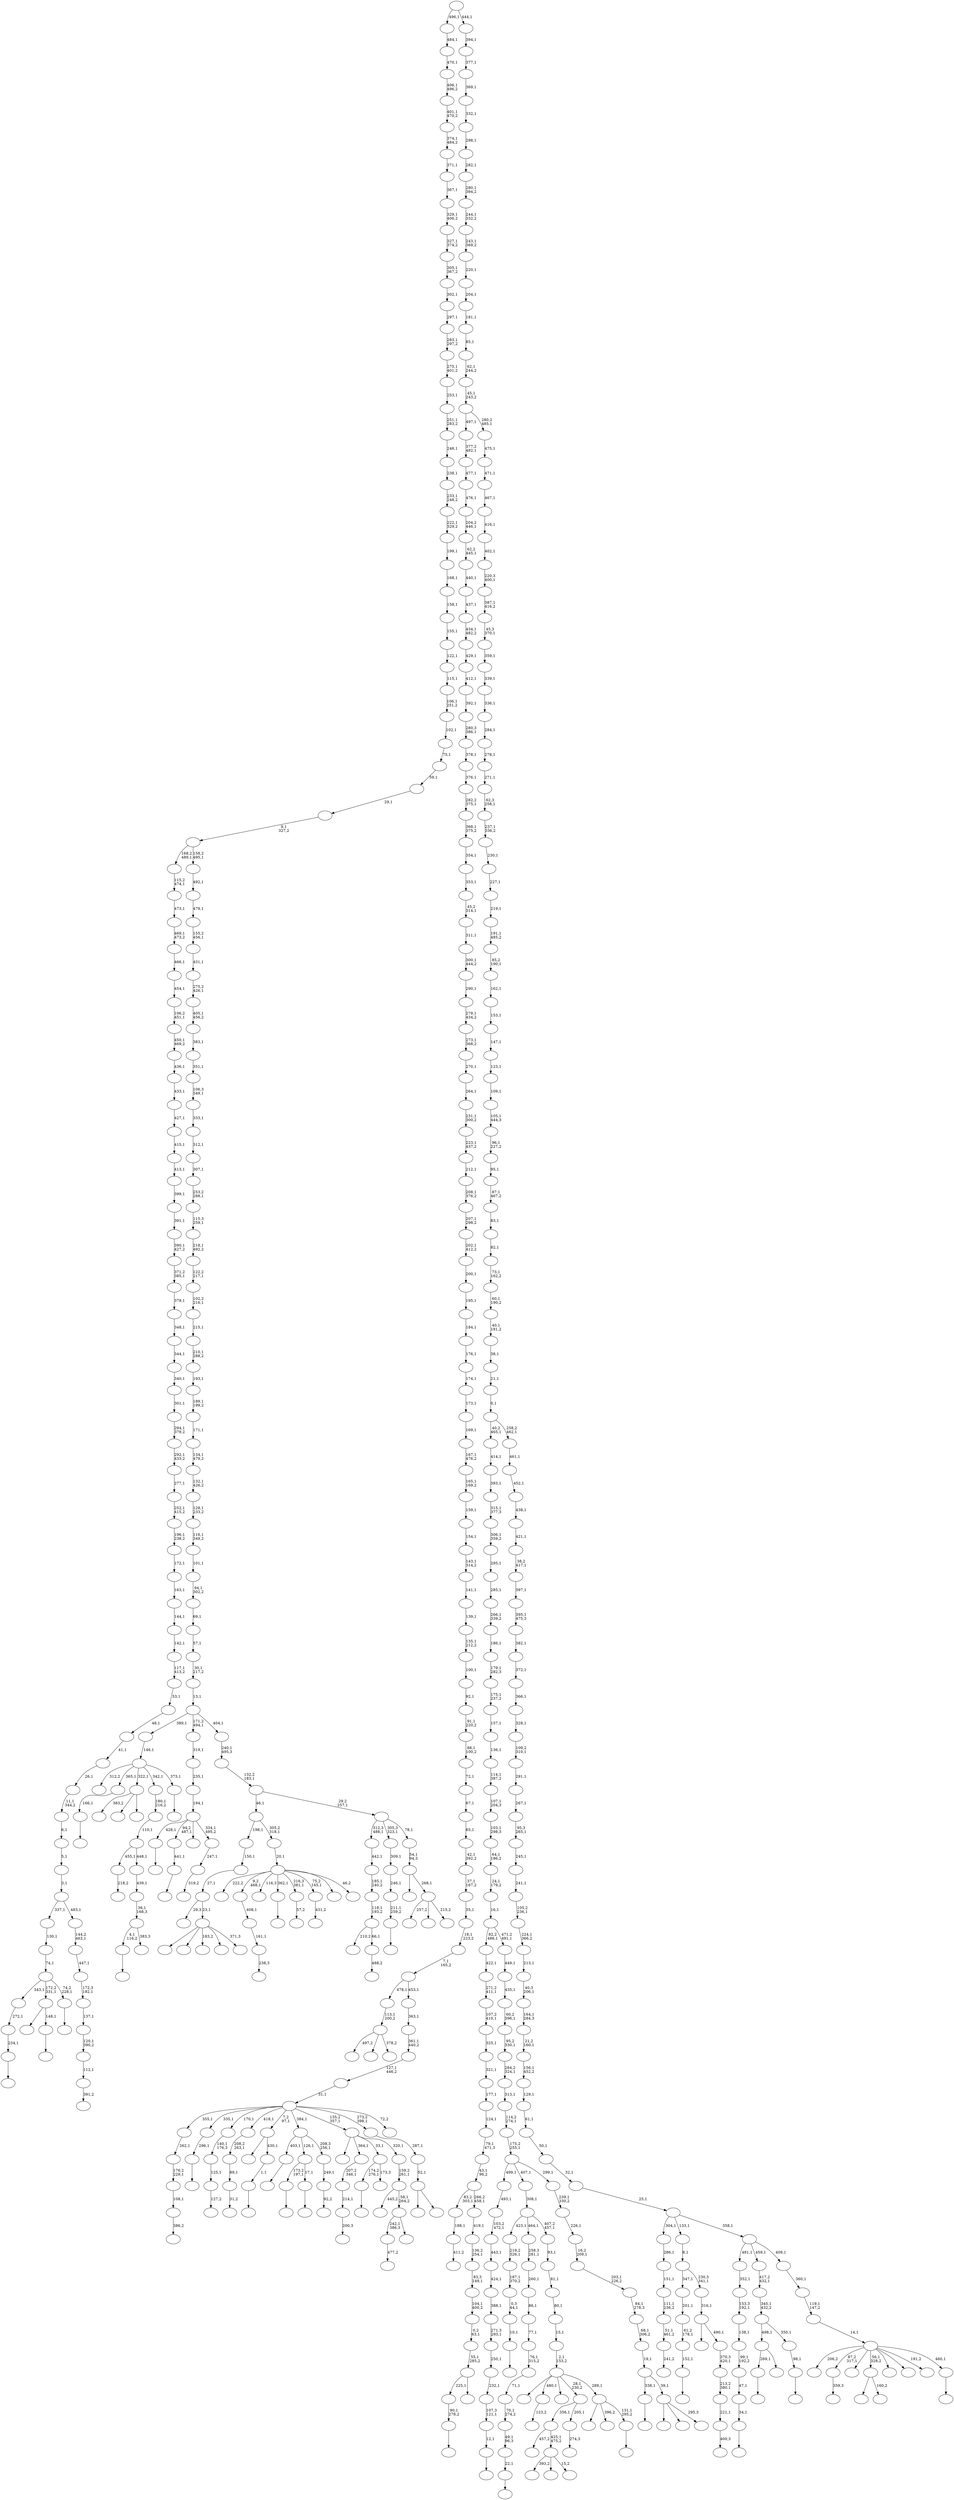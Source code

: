 digraph T {
	600 [label=""]
	599 [label=""]
	598 [label=""]
	597 [label=""]
	596 [label=""]
	595 [label=""]
	594 [label=""]
	593 [label=""]
	592 [label=""]
	591 [label=""]
	590 [label=""]
	589 [label=""]
	588 [label=""]
	587 [label=""]
	586 [label=""]
	585 [label=""]
	584 [label=""]
	583 [label=""]
	582 [label=""]
	581 [label=""]
	580 [label=""]
	579 [label=""]
	578 [label=""]
	577 [label=""]
	576 [label=""]
	575 [label=""]
	574 [label=""]
	573 [label=""]
	572 [label=""]
	571 [label=""]
	570 [label=""]
	569 [label=""]
	568 [label=""]
	567 [label=""]
	566 [label=""]
	565 [label=""]
	564 [label=""]
	563 [label=""]
	562 [label=""]
	561 [label=""]
	560 [label=""]
	559 [label=""]
	558 [label=""]
	557 [label=""]
	556 [label=""]
	555 [label=""]
	554 [label=""]
	553 [label=""]
	552 [label=""]
	551 [label=""]
	550 [label=""]
	549 [label=""]
	548 [label=""]
	547 [label=""]
	546 [label=""]
	545 [label=""]
	544 [label=""]
	543 [label=""]
	542 [label=""]
	541 [label=""]
	540 [label=""]
	539 [label=""]
	538 [label=""]
	537 [label=""]
	536 [label=""]
	535 [label=""]
	534 [label=""]
	533 [label=""]
	532 [label=""]
	531 [label=""]
	530 [label=""]
	529 [label=""]
	528 [label=""]
	527 [label=""]
	526 [label=""]
	525 [label=""]
	524 [label=""]
	523 [label=""]
	522 [label=""]
	521 [label=""]
	520 [label=""]
	519 [label=""]
	518 [label=""]
	517 [label=""]
	516 [label=""]
	515 [label=""]
	514 [label=""]
	513 [label=""]
	512 [label=""]
	511 [label=""]
	510 [label=""]
	509 [label=""]
	508 [label=""]
	507 [label=""]
	506 [label=""]
	505 [label=""]
	504 [label=""]
	503 [label=""]
	502 [label=""]
	501 [label=""]
	500 [label=""]
	499 [label=""]
	498 [label=""]
	497 [label=""]
	496 [label=""]
	495 [label=""]
	494 [label=""]
	493 [label=""]
	492 [label=""]
	491 [label=""]
	490 [label=""]
	489 [label=""]
	488 [label=""]
	487 [label=""]
	486 [label=""]
	485 [label=""]
	484 [label=""]
	483 [label=""]
	482 [label=""]
	481 [label=""]
	480 [label=""]
	479 [label=""]
	478 [label=""]
	477 [label=""]
	476 [label=""]
	475 [label=""]
	474 [label=""]
	473 [label=""]
	472 [label=""]
	471 [label=""]
	470 [label=""]
	469 [label=""]
	468 [label=""]
	467 [label=""]
	466 [label=""]
	465 [label=""]
	464 [label=""]
	463 [label=""]
	462 [label=""]
	461 [label=""]
	460 [label=""]
	459 [label=""]
	458 [label=""]
	457 [label=""]
	456 [label=""]
	455 [label=""]
	454 [label=""]
	453 [label=""]
	452 [label=""]
	451 [label=""]
	450 [label=""]
	449 [label=""]
	448 [label=""]
	447 [label=""]
	446 [label=""]
	445 [label=""]
	444 [label=""]
	443 [label=""]
	442 [label=""]
	441 [label=""]
	440 [label=""]
	439 [label=""]
	438 [label=""]
	437 [label=""]
	436 [label=""]
	435 [label=""]
	434 [label=""]
	433 [label=""]
	432 [label=""]
	431 [label=""]
	430 [label=""]
	429 [label=""]
	428 [label=""]
	427 [label=""]
	426 [label=""]
	425 [label=""]
	424 [label=""]
	423 [label=""]
	422 [label=""]
	421 [label=""]
	420 [label=""]
	419 [label=""]
	418 [label=""]
	417 [label=""]
	416 [label=""]
	415 [label=""]
	414 [label=""]
	413 [label=""]
	412 [label=""]
	411 [label=""]
	410 [label=""]
	409 [label=""]
	408 [label=""]
	407 [label=""]
	406 [label=""]
	405 [label=""]
	404 [label=""]
	403 [label=""]
	402 [label=""]
	401 [label=""]
	400 [label=""]
	399 [label=""]
	398 [label=""]
	397 [label=""]
	396 [label=""]
	395 [label=""]
	394 [label=""]
	393 [label=""]
	392 [label=""]
	391 [label=""]
	390 [label=""]
	389 [label=""]
	388 [label=""]
	387 [label=""]
	386 [label=""]
	385 [label=""]
	384 [label=""]
	383 [label=""]
	382 [label=""]
	381 [label=""]
	380 [label=""]
	379 [label=""]
	378 [label=""]
	377 [label=""]
	376 [label=""]
	375 [label=""]
	374 [label=""]
	373 [label=""]
	372 [label=""]
	371 [label=""]
	370 [label=""]
	369 [label=""]
	368 [label=""]
	367 [label=""]
	366 [label=""]
	365 [label=""]
	364 [label=""]
	363 [label=""]
	362 [label=""]
	361 [label=""]
	360 [label=""]
	359 [label=""]
	358 [label=""]
	357 [label=""]
	356 [label=""]
	355 [label=""]
	354 [label=""]
	353 [label=""]
	352 [label=""]
	351 [label=""]
	350 [label=""]
	349 [label=""]
	348 [label=""]
	347 [label=""]
	346 [label=""]
	345 [label=""]
	344 [label=""]
	343 [label=""]
	342 [label=""]
	341 [label=""]
	340 [label=""]
	339 [label=""]
	338 [label=""]
	337 [label=""]
	336 [label=""]
	335 [label=""]
	334 [label=""]
	333 [label=""]
	332 [label=""]
	331 [label=""]
	330 [label=""]
	329 [label=""]
	328 [label=""]
	327 [label=""]
	326 [label=""]
	325 [label=""]
	324 [label=""]
	323 [label=""]
	322 [label=""]
	321 [label=""]
	320 [label=""]
	319 [label=""]
	318 [label=""]
	317 [label=""]
	316 [label=""]
	315 [label=""]
	314 [label=""]
	313 [label=""]
	312 [label=""]
	311 [label=""]
	310 [label=""]
	309 [label=""]
	308 [label=""]
	307 [label=""]
	306 [label=""]
	305 [label=""]
	304 [label=""]
	303 [label=""]
	302 [label=""]
	301 [label=""]
	300 [label=""]
	299 [label=""]
	298 [label=""]
	297 [label=""]
	296 [label=""]
	295 [label=""]
	294 [label=""]
	293 [label=""]
	292 [label=""]
	291 [label=""]
	290 [label=""]
	289 [label=""]
	288 [label=""]
	287 [label=""]
	286 [label=""]
	285 [label=""]
	284 [label=""]
	283 [label=""]
	282 [label=""]
	281 [label=""]
	280 [label=""]
	279 [label=""]
	278 [label=""]
	277 [label=""]
	276 [label=""]
	275 [label=""]
	274 [label=""]
	273 [label=""]
	272 [label=""]
	271 [label=""]
	270 [label=""]
	269 [label=""]
	268 [label=""]
	267 [label=""]
	266 [label=""]
	265 [label=""]
	264 [label=""]
	263 [label=""]
	262 [label=""]
	261 [label=""]
	260 [label=""]
	259 [label=""]
	258 [label=""]
	257 [label=""]
	256 [label=""]
	255 [label=""]
	254 [label=""]
	253 [label=""]
	252 [label=""]
	251 [label=""]
	250 [label=""]
	249 [label=""]
	248 [label=""]
	247 [label=""]
	246 [label=""]
	245 [label=""]
	244 [label=""]
	243 [label=""]
	242 [label=""]
	241 [label=""]
	240 [label=""]
	239 [label=""]
	238 [label=""]
	237 [label=""]
	236 [label=""]
	235 [label=""]
	234 [label=""]
	233 [label=""]
	232 [label=""]
	231 [label=""]
	230 [label=""]
	229 [label=""]
	228 [label=""]
	227 [label=""]
	226 [label=""]
	225 [label=""]
	224 [label=""]
	223 [label=""]
	222 [label=""]
	221 [label=""]
	220 [label=""]
	219 [label=""]
	218 [label=""]
	217 [label=""]
	216 [label=""]
	215 [label=""]
	214 [label=""]
	213 [label=""]
	212 [label=""]
	211 [label=""]
	210 [label=""]
	209 [label=""]
	208 [label=""]
	207 [label=""]
	206 [label=""]
	205 [label=""]
	204 [label=""]
	203 [label=""]
	202 [label=""]
	201 [label=""]
	200 [label=""]
	199 [label=""]
	198 [label=""]
	197 [label=""]
	196 [label=""]
	195 [label=""]
	194 [label=""]
	193 [label=""]
	192 [label=""]
	191 [label=""]
	190 [label=""]
	189 [label=""]
	188 [label=""]
	187 [label=""]
	186 [label=""]
	185 [label=""]
	184 [label=""]
	183 [label=""]
	182 [label=""]
	181 [label=""]
	180 [label=""]
	179 [label=""]
	178 [label=""]
	177 [label=""]
	176 [label=""]
	175 [label=""]
	174 [label=""]
	173 [label=""]
	172 [label=""]
	171 [label=""]
	170 [label=""]
	169 [label=""]
	168 [label=""]
	167 [label=""]
	166 [label=""]
	165 [label=""]
	164 [label=""]
	163 [label=""]
	162 [label=""]
	161 [label=""]
	160 [label=""]
	159 [label=""]
	158 [label=""]
	157 [label=""]
	156 [label=""]
	155 [label=""]
	154 [label=""]
	153 [label=""]
	152 [label=""]
	151 [label=""]
	150 [label=""]
	149 [label=""]
	148 [label=""]
	147 [label=""]
	146 [label=""]
	145 [label=""]
	144 [label=""]
	143 [label=""]
	142 [label=""]
	141 [label=""]
	140 [label=""]
	139 [label=""]
	138 [label=""]
	137 [label=""]
	136 [label=""]
	135 [label=""]
	134 [label=""]
	133 [label=""]
	132 [label=""]
	131 [label=""]
	130 [label=""]
	129 [label=""]
	128 [label=""]
	127 [label=""]
	126 [label=""]
	125 [label=""]
	124 [label=""]
	123 [label=""]
	122 [label=""]
	121 [label=""]
	120 [label=""]
	119 [label=""]
	118 [label=""]
	117 [label=""]
	116 [label=""]
	115 [label=""]
	114 [label=""]
	113 [label=""]
	112 [label=""]
	111 [label=""]
	110 [label=""]
	109 [label=""]
	108 [label=""]
	107 [label=""]
	106 [label=""]
	105 [label=""]
	104 [label=""]
	103 [label=""]
	102 [label=""]
	101 [label=""]
	100 [label=""]
	99 [label=""]
	98 [label=""]
	97 [label=""]
	96 [label=""]
	95 [label=""]
	94 [label=""]
	93 [label=""]
	92 [label=""]
	91 [label=""]
	90 [label=""]
	89 [label=""]
	88 [label=""]
	87 [label=""]
	86 [label=""]
	85 [label=""]
	84 [label=""]
	83 [label=""]
	82 [label=""]
	81 [label=""]
	80 [label=""]
	79 [label=""]
	78 [label=""]
	77 [label=""]
	76 [label=""]
	75 [label=""]
	74 [label=""]
	73 [label=""]
	72 [label=""]
	71 [label=""]
	70 [label=""]
	69 [label=""]
	68 [label=""]
	67 [label=""]
	66 [label=""]
	65 [label=""]
	64 [label=""]
	63 [label=""]
	62 [label=""]
	61 [label=""]
	60 [label=""]
	59 [label=""]
	58 [label=""]
	57 [label=""]
	56 [label=""]
	55 [label=""]
	54 [label=""]
	53 [label=""]
	52 [label=""]
	51 [label=""]
	50 [label=""]
	49 [label=""]
	48 [label=""]
	47 [label=""]
	46 [label=""]
	45 [label=""]
	44 [label=""]
	43 [label=""]
	42 [label=""]
	41 [label=""]
	40 [label=""]
	39 [label=""]
	38 [label=""]
	37 [label=""]
	36 [label=""]
	35 [label=""]
	34 [label=""]
	33 [label=""]
	32 [label=""]
	31 [label=""]
	30 [label=""]
	29 [label=""]
	28 [label=""]
	27 [label=""]
	26 [label=""]
	25 [label=""]
	24 [label=""]
	23 [label=""]
	22 [label=""]
	21 [label=""]
	20 [label=""]
	19 [label=""]
	18 [label=""]
	17 [label=""]
	16 [label=""]
	15 [label=""]
	14 [label=""]
	13 [label=""]
	12 [label=""]
	11 [label=""]
	10 [label=""]
	9 [label=""]
	8 [label=""]
	7 [label=""]
	6 [label=""]
	5 [label=""]
	4 [label=""]
	3 [label=""]
	2 [label=""]
	1 [label=""]
	0 [label=""]
	598 -> 599 [label=""]
	592 -> 593 [label=""]
	586 -> 587 [label=""]
	585 -> 586 [label="152,1"]
	584 -> 585 [label="61,2\n178,1"]
	583 -> 584 [label="201,1"]
	581 -> 582 [label="386,2"]
	580 -> 581 [label="108,1"]
	579 -> 580 [label="176,2\n229,1"]
	578 -> 579 [label="262,1"]
	575 -> 576 [label=""]
	574 -> 575 [label="296,1"]
	572 -> 573 [label="127,2"]
	571 -> 572 [label="125,1"]
	570 -> 571 [label="140,1\n176,3"]
	568 -> 569 [label=""]
	566 -> 567 [label="477,2"]
	563 -> 564 [label=""]
	560 -> 568 [label="269,1"]
	560 -> 561 [label=""]
	558 -> 559 [label="218,2"]
	554 -> 555 [label=""]
	551 -> 552 [label="411,2"]
	550 -> 551 [label="188,1"]
	548 -> 549 [label=""]
	547 -> 548 [label="10,1"]
	546 -> 547 [label="0,3\n44,1"]
	545 -> 546 [label="187,1\n370,2"]
	544 -> 545 [label="219,2\n326,1"]
	542 -> 543 [label=""]
	541 -> 542 [label="234,1"]
	540 -> 541 [label="272,1"]
	538 -> 539 [label=""]
	537 -> 538 [label="22,1"]
	536 -> 537 [label="49,1\n96,3"]
	535 -> 536 [label="70,1\n274,2"]
	534 -> 535 [label="71,1"]
	533 -> 534 [label="76,1\n315,2"]
	532 -> 533 [label="77,1"]
	531 -> 532 [label="86,1"]
	530 -> 531 [label="260,1"]
	529 -> 530 [label="258,3\n281,1"]
	526 -> 527 [label="31,2"]
	525 -> 526 [label="89,1"]
	524 -> 525 [label="208,2\n263,1"]
	522 -> 523 [label="200,3"]
	521 -> 522 [label="214,1"]
	520 -> 521 [label="207,2\n346,1"]
	518 -> 519 [label=""]
	517 -> 518 [label="34,1"]
	516 -> 517 [label="47,1"]
	515 -> 516 [label="99,1\n192,2"]
	514 -> 515 [label="138,1"]
	513 -> 514 [label="153,3\n192,1"]
	512 -> 513 [label="352,1"]
	510 -> 511 [label="241,2"]
	509 -> 510 [label="51,1\n461,2"]
	508 -> 509 [label="111,1\n236,2"]
	507 -> 508 [label="151,1"]
	506 -> 507 [label="286,1"]
	504 -> 505 [label=""]
	501 -> 502 [label="238,3"]
	500 -> 501 [label="161,1"]
	499 -> 500 [label="408,1"]
	495 -> 496 [label=""]
	494 -> 598 [label="173,2\n197,1"]
	494 -> 495 [label="17,1"]
	492 -> 493 [label=""]
	491 -> 492 [label="1,1"]
	490 -> 600 [label=""]
	490 -> 491 [label="430,1"]
	486 -> 487 [label="123,2"]
	484 -> 485 [label=""]
	483 -> 484 [label="98,1"]
	482 -> 560 [label="498,1"]
	482 -> 483 [label="350,1"]
	481 -> 482 [label="345,1\n432,2"]
	480 -> 481 [label="417,2\n432,1"]
	477 -> 554 [label="174,2\n276,1"]
	477 -> 478 [label="173,3"]
	475 -> 476 [label="92,2"]
	474 -> 475 [label="249,1"]
	473 -> 504 [label="403,1"]
	473 -> 494 [label="126,1"]
	473 -> 474 [label="208,3\n256,1"]
	471 -> 472 [label=""]
	470 -> 471 [label="166,1"]
	468 -> 565 [label="383,2"]
	468 -> 553 [label=""]
	468 -> 469 [label=""]
	464 -> 566 [label="242,1\n386,3"]
	464 -> 465 [label=""]
	463 -> 497 [label="445,2"]
	463 -> 464 [label="58,1\n264,2"]
	462 -> 463 [label="159,2\n261,1"]
	461 -> 588 [label=""]
	461 -> 520 [label="364,1"]
	461 -> 477 [label="33,1"]
	461 -> 462 [label="320,1"]
	458 -> 528 [label="393,2"]
	458 -> 488 [label=""]
	458 -> 459 [label="15,2"]
	457 -> 591 [label="457,2"]
	457 -> 458 [label="425,1\n475,2"]
	455 -> 456 [label=""]
	454 -> 455 [label="12,1"]
	453 -> 454 [label="107,3\n121,1"]
	452 -> 453 [label="232,1"]
	451 -> 452 [label="250,1"]
	450 -> 451 [label="271,3\n293,1"]
	449 -> 450 [label="388,1"]
	448 -> 449 [label="424,1"]
	447 -> 448 [label="443,1"]
	446 -> 447 [label="103,2\n472,1"]
	445 -> 446 [label="493,1"]
	443 -> 562 [label=""]
	443 -> 444 [label=""]
	442 -> 443 [label="52,1"]
	441 -> 442 [label="287,1"]
	438 -> 439 [label=""]
	436 -> 592 [label="4,1\n116,2"]
	436 -> 437 [label="383,3"]
	435 -> 436 [label="36,1\n168,3"]
	434 -> 435 [label="439,1"]
	433 -> 558 [label="455,1"]
	433 -> 434 [label="448,1"]
	432 -> 433 [label="110,1"]
	431 -> 432 [label="180,1\n216,2"]
	429 -> 430 [label="488,2"]
	428 -> 589 [label="210,2"]
	428 -> 429 [label="66,1"]
	427 -> 428 [label="118,1\n193,2"]
	426 -> 427 [label="185,1\n240,2"]
	425 -> 426 [label="442,1"]
	423 -> 424 [label=""]
	422 -> 489 [label="312,2"]
	422 -> 470 [label="365,1"]
	422 -> 468 [label="322,1"]
	422 -> 431 [label="342,1"]
	422 -> 423 [label="373,1"]
	421 -> 422 [label="146,1"]
	419 -> 420 [label="57,2"]
	417 -> 418 [label="359,3"]
	415 -> 416 [label=""]
	413 -> 414 [label="274,3"]
	412 -> 457 [label="356,1"]
	412 -> 413 [label="205,1"]
	410 -> 411 [label=""]
	409 -> 410 [label="441,1"]
	407 -> 503 [label="497,2"]
	407 -> 479 [label=""]
	407 -> 408 [label="378,2"]
	406 -> 407 [label="113,1\n200,2"]
	404 -> 405 [label=""]
	403 -> 404 [label="211,1\n259,2"]
	402 -> 403 [label="246,1"]
	401 -> 402 [label="309,1"]
	398 -> 399 [label=""]
	397 -> 557 [label=""]
	397 -> 398 [label="148,1"]
	391 -> 392 [label="431,2"]
	389 -> 393 [label=""]
	389 -> 390 [label="160,2"]
	387 -> 388 [label=""]
	386 -> 595 [label=""]
	386 -> 400 [label="396,2"]
	386 -> 387 [label="131,1\n295,2"]
	385 -> 577 [label=""]
	385 -> 486 [label="480,1"]
	385 -> 440 [label=""]
	385 -> 412 [label="28,1\n230,2"]
	385 -> 386 [label="289,1"]
	384 -> 385 [label="2,1\n153,2"]
	383 -> 384 [label="15,1"]
	382 -> 383 [label="80,1"]
	381 -> 382 [label="81,1"]
	380 -> 381 [label="93,1"]
	379 -> 544 [label="423,1"]
	379 -> 529 [label="464,1"]
	379 -> 380 [label="407,2\n457,1"]
	378 -> 379 [label="308,1"]
	376 -> 377 [label="319,2"]
	375 -> 376 [label="247,1"]
	374 -> 563 [label="428,1"]
	374 -> 409 [label="94,2\n487,1"]
	374 -> 396 [label=""]
	374 -> 375 [label="334,1\n495,2"]
	373 -> 374 [label="194,1"]
	372 -> 373 [label="235,1"]
	371 -> 372 [label="319,1"]
	369 -> 370 [label=""]
	368 -> 540 [label="343,1"]
	368 -> 397 [label="172,2\n331,1"]
	368 -> 369 [label="74,2\n228,1"]
	367 -> 368 [label="74,1"]
	366 -> 367 [label="130,1"]
	364 -> 365 [label="391,2"]
	363 -> 364 [label="112,1"]
	362 -> 363 [label="120,1\n390,2"]
	361 -> 362 [label="137,1"]
	360 -> 361 [label="172,3\n182,1"]
	359 -> 360 [label="447,1"]
	358 -> 359 [label="144,2\n463,1"]
	357 -> 366 [label="337,1"]
	357 -> 358 [label="483,1"]
	356 -> 357 [label="3,1"]
	355 -> 356 [label="5,1"]
	354 -> 355 [label="6,1"]
	353 -> 354 [label="11,1\n344,2"]
	352 -> 353 [label="26,1"]
	351 -> 352 [label="41,1"]
	350 -> 351 [label="48,1"]
	349 -> 350 [label="53,1"]
	348 -> 349 [label="117,1\n413,2"]
	347 -> 348 [label="142,1"]
	346 -> 347 [label="144,1"]
	345 -> 346 [label="163,1"]
	344 -> 345 [label="172,1"]
	343 -> 344 [label="196,1\n238,2"]
	342 -> 343 [label="252,1\n415,2"]
	341 -> 342 [label="277,1"]
	340 -> 341 [label="292,1\n433,2"]
	339 -> 340 [label="294,1\n379,2"]
	338 -> 339 [label="301,1"]
	337 -> 338 [label="340,1"]
	336 -> 337 [label="344,1"]
	335 -> 336 [label="348,1"]
	334 -> 335 [label="379,1"]
	333 -> 334 [label="371,2\n385,1"]
	332 -> 333 [label="390,1\n427,2"]
	331 -> 332 [label="391,1"]
	330 -> 331 [label="399,1"]
	329 -> 330 [label="413,1"]
	328 -> 329 [label="415,1"]
	327 -> 328 [label="427,1"]
	326 -> 327 [label="433,1"]
	325 -> 326 [label="436,1"]
	324 -> 325 [label="450,1\n469,2"]
	323 -> 324 [label="106,2\n451,1"]
	322 -> 323 [label="454,1"]
	321 -> 322 [label="466,1"]
	320 -> 321 [label="469,1\n473,2"]
	319 -> 320 [label="473,1"]
	318 -> 319 [label="115,2\n474,1"]
	314 -> 315 [label=""]
	313 -> 314 [label="90,1\n278,2"]
	309 -> 310 [label="400,3"]
	308 -> 309 [label="221,1"]
	307 -> 308 [label="213,2\n380,1"]
	306 -> 307 [label="370,3\n420,1"]
	305 -> 596 [label=""]
	305 -> 306 [label="490,1"]
	304 -> 305 [label="316,1"]
	303 -> 583 [label="347,1"]
	303 -> 304 [label="230,3\n341,1"]
	302 -> 303 [label="8,1"]
	298 -> 313 [label="225,1"]
	298 -> 299 [label=""]
	297 -> 298 [label="55,1\n285,2"]
	296 -> 297 [label="0,2\n63,1"]
	295 -> 296 [label="104,1\n400,2"]
	294 -> 295 [label="83,3\n149,1"]
	293 -> 294 [label="136,2\n254,1"]
	292 -> 293 [label="419,1"]
	291 -> 550 [label="83,2\n303,1"]
	291 -> 292 [label="266,2\n458,1"]
	290 -> 291 [label="43,1\n96,2"]
	289 -> 290 [label="79,1\n471,3"]
	288 -> 289 [label="124,1"]
	287 -> 288 [label="177,1"]
	286 -> 287 [label="321,1"]
	285 -> 286 [label="325,1"]
	284 -> 285 [label="107,2\n410,1"]
	283 -> 284 [label="271,2\n411,1"]
	282 -> 283 [label="422,1"]
	280 -> 556 [label=""]
	280 -> 467 [label=""]
	280 -> 466 [label="183,2"]
	280 -> 316 [label=""]
	280 -> 281 [label="371,3"]
	279 -> 394 [label="29,3"]
	279 -> 280 [label="23,1"]
	278 -> 279 [label="27,1"]
	277 -> 278 [label="150,1"]
	273 -> 317 [label=""]
	273 -> 275 [label=""]
	273 -> 274 [label="295,3"]
	272 -> 415 [label="338,1"]
	272 -> 273 [label="39,1"]
	271 -> 272 [label="19,1"]
	270 -> 271 [label="68,1\n306,2"]
	269 -> 270 [label="84,1\n278,3"]
	268 -> 269 [label="203,1\n226,2"]
	267 -> 268 [label="16,2\n209,1"]
	266 -> 267 [label="226,1"]
	265 -> 266 [label="239,1\n330,2"]
	264 -> 445 [label="499,1"]
	264 -> 378 [label="407,1"]
	264 -> 265 [label="299,1"]
	263 -> 264 [label="175,2\n255,1"]
	262 -> 263 [label="114,2\n274,1"]
	261 -> 262 [label="313,1"]
	260 -> 261 [label="284,2\n324,1"]
	259 -> 260 [label="95,2\n330,1"]
	258 -> 259 [label="60,2\n396,1"]
	257 -> 258 [label="435,1"]
	256 -> 257 [label="449,1"]
	255 -> 282 [label="82,2\n486,1"]
	255 -> 256 [label="471,2\n491,1"]
	254 -> 255 [label="16,1"]
	253 -> 254 [label="24,1\n179,2"]
	252 -> 253 [label="64,1\n186,2"]
	251 -> 252 [label="103,1\n298,3"]
	250 -> 251 [label="107,1\n204,3"]
	249 -> 250 [label="114,1\n387,2"]
	248 -> 249 [label="136,1"]
	247 -> 248 [label="157,1"]
	246 -> 247 [label="175,1\n237,2"]
	245 -> 246 [label="179,1\n282,3"]
	244 -> 245 [label="186,1"]
	243 -> 244 [label="266,1\n339,2"]
	242 -> 243 [label="285,1"]
	241 -> 242 [label="295,1"]
	240 -> 241 [label="306,1\n359,2"]
	239 -> 240 [label="315,1\n377,3"]
	238 -> 239 [label="393,1"]
	237 -> 238 [label="414,1"]
	235 -> 594 [label="222,2"]
	235 -> 499 [label="9,2\n468,1"]
	235 -> 460 [label="116,3"]
	235 -> 438 [label="362,1"]
	235 -> 419 [label="216,3\n381,1"]
	235 -> 391 [label="75,2\n145,1"]
	235 -> 276 [label=""]
	235 -> 236 [label="46,2"]
	234 -> 235 [label="20,1"]
	233 -> 277 [label="198,1"]
	233 -> 234 [label="305,2\n318,1"]
	231 -> 597 [label="257,2"]
	231 -> 498 [label=""]
	231 -> 232 [label="215,2"]
	230 -> 301 [label=""]
	230 -> 231 [label="268,1"]
	229 -> 230 [label="54,1\n94,3"]
	228 -> 425 [label="312,3\n488,1"]
	228 -> 401 [label="305,3\n323,1"]
	228 -> 229 [label="78,1"]
	227 -> 233 [label="46,1"]
	227 -> 228 [label="29,2\n257,1"]
	226 -> 227 [label="132,2\n183,1"]
	225 -> 226 [label="240,1\n495,3"]
	224 -> 421 [label="389,1"]
	224 -> 371 [label="171,2\n494,1"]
	224 -> 225 [label="404,1"]
	223 -> 224 [label="13,1"]
	222 -> 223 [label="30,1\n217,2"]
	221 -> 222 [label="57,1"]
	220 -> 221 [label="69,1"]
	219 -> 220 [label="94,1\n302,2"]
	218 -> 219 [label="101,1"]
	217 -> 218 [label="116,1\n349,2"]
	216 -> 217 [label="128,1\n233,2"]
	215 -> 216 [label="132,1\n426,2"]
	214 -> 215 [label="134,1\n479,2"]
	213 -> 214 [label="171,1"]
	212 -> 213 [label="189,1\n199,2"]
	211 -> 212 [label="193,1"]
	210 -> 211 [label="210,1\n288,2"]
	209 -> 210 [label="215,1"]
	208 -> 209 [label="102,2\n216,1"]
	207 -> 208 [label="122,2\n217,1"]
	206 -> 207 [label="218,1\n492,2"]
	205 -> 206 [label="115,3\n259,1"]
	204 -> 205 [label="253,2\n288,1"]
	203 -> 204 [label="307,1"]
	202 -> 203 [label="312,1"]
	201 -> 202 [label="333,1"]
	200 -> 201 [label="106,3\n349,1"]
	199 -> 200 [label="351,1"]
	198 -> 199 [label="383,1"]
	197 -> 198 [label="405,1\n456,2"]
	196 -> 197 [label="275,2\n426,1"]
	195 -> 196 [label="431,1"]
	194 -> 195 [label="155,2\n456,1"]
	193 -> 194 [label="479,1"]
	192 -> 193 [label="492,1"]
	191 -> 318 [label="168,2\n489,1"]
	191 -> 192 [label="158,2\n495,1"]
	190 -> 191 [label="9,1\n327,2"]
	189 -> 190 [label="29,1"]
	188 -> 189 [label="59,1"]
	187 -> 188 [label="75,1"]
	186 -> 187 [label="102,1"]
	185 -> 186 [label="106,1\n251,2"]
	184 -> 185 [label="115,1"]
	183 -> 184 [label="122,1"]
	182 -> 183 [label="155,1"]
	181 -> 182 [label="158,1"]
	180 -> 181 [label="168,1"]
	179 -> 180 [label="199,1"]
	178 -> 179 [label="222,1\n329,2"]
	177 -> 178 [label="233,1\n248,2"]
	176 -> 177 [label="238,1"]
	175 -> 176 [label="248,1"]
	174 -> 175 [label="251,1\n283,2"]
	173 -> 174 [label="253,1"]
	172 -> 173 [label="275,1\n401,2"]
	171 -> 172 [label="283,1\n297,2"]
	170 -> 171 [label="297,1"]
	169 -> 170 [label="302,1"]
	168 -> 169 [label="305,1\n367,2"]
	167 -> 168 [label="327,1\n374,2"]
	166 -> 167 [label="329,1\n406,2"]
	165 -> 166 [label="367,1"]
	164 -> 165 [label="371,1"]
	163 -> 164 [label="374,1\n484,2"]
	162 -> 163 [label="401,1\n470,2"]
	161 -> 162 [label="406,1\n496,2"]
	160 -> 161 [label="470,1"]
	159 -> 160 [label="484,1"]
	157 -> 578 [label="355,1"]
	157 -> 574 [label="335,1"]
	157 -> 570 [label="170,1"]
	157 -> 524 [label="418,1"]
	157 -> 490 [label="7,2\n97,1"]
	157 -> 473 [label="384,1"]
	157 -> 461 [label="135,2\n357,1"]
	157 -> 441 [label="273,2\n398,1"]
	157 -> 158 [label="72,2"]
	156 -> 157 [label="31,1"]
	155 -> 156 [label="127,1\n446,2"]
	154 -> 155 [label="361,1\n440,2"]
	153 -> 154 [label="363,1"]
	152 -> 406 [label="478,1"]
	152 -> 153 [label="453,1"]
	151 -> 152 [label="7,1\n165,2"]
	150 -> 151 [label="18,1\n223,2"]
	149 -> 150 [label="35,1"]
	148 -> 149 [label="37,1\n167,2"]
	147 -> 148 [label="42,1\n392,2"]
	146 -> 147 [label="65,1"]
	145 -> 146 [label="67,1"]
	144 -> 145 [label="72,1"]
	143 -> 144 [label="88,1\n100,2"]
	142 -> 143 [label="91,1\n220,2"]
	141 -> 142 [label="92,1"]
	140 -> 141 [label="100,1"]
	139 -> 140 [label="135,1\n212,2"]
	138 -> 139 [label="139,1"]
	137 -> 138 [label="141,1"]
	136 -> 137 [label="143,1\n314,2"]
	135 -> 136 [label="154,1"]
	134 -> 135 [label="159,1"]
	133 -> 134 [label="165,1\n169,2"]
	132 -> 133 [label="167,1\n476,2"]
	131 -> 132 [label="169,1"]
	130 -> 131 [label="173,1"]
	129 -> 130 [label="174,1"]
	128 -> 129 [label="176,1"]
	127 -> 128 [label="184,1"]
	126 -> 127 [label="195,1"]
	125 -> 126 [label="200,1"]
	124 -> 125 [label="202,1\n412,2"]
	123 -> 124 [label="207,1\n298,2"]
	122 -> 123 [label="208,1\n376,2"]
	121 -> 122 [label="212,1"]
	120 -> 121 [label="223,1\n437,2"]
	119 -> 120 [label="231,1\n300,2"]
	118 -> 119 [label="264,1"]
	117 -> 118 [label="270,1"]
	116 -> 117 [label="273,1\n368,2"]
	115 -> 116 [label="279,1\n434,2"]
	114 -> 115 [label="290,1"]
	113 -> 114 [label="300,1\n444,2"]
	112 -> 113 [label="311,1"]
	111 -> 112 [label="45,2\n314,1"]
	110 -> 111 [label="353,1"]
	109 -> 110 [label="354,1"]
	108 -> 109 [label="368,1\n375,2"]
	107 -> 108 [label="282,2\n375,1"]
	106 -> 107 [label="376,1"]
	105 -> 106 [label="378,1"]
	104 -> 105 [label="280,3\n386,1"]
	103 -> 104 [label="392,1"]
	102 -> 103 [label="412,1"]
	101 -> 102 [label="429,1"]
	100 -> 101 [label="434,1\n482,2"]
	99 -> 100 [label="437,1"]
	98 -> 99 [label="440,1"]
	97 -> 98 [label="62,2\n445,1"]
	96 -> 97 [label="204,2\n446,1"]
	95 -> 96 [label="476,1"]
	94 -> 95 [label="477,1"]
	93 -> 94 [label="377,2\n482,1"]
	91 -> 92 [label=""]
	90 -> 590 [label="206,2"]
	90 -> 417 [label="87,2\n317,1"]
	90 -> 395 [label=""]
	90 -> 389 [label="56,1\n328,2"]
	90 -> 312 [label=""]
	90 -> 311 [label=""]
	90 -> 300 [label="191,2"]
	90 -> 91 [label="460,1"]
	89 -> 90 [label="14,1"]
	88 -> 89 [label="119,1\n147,2"]
	87 -> 88 [label="360,1"]
	86 -> 512 [label="481,1"]
	86 -> 480 [label="459,1"]
	86 -> 87 [label="409,1"]
	85 -> 506 [label="304,1"]
	85 -> 302 [label="133,1"]
	85 -> 86 [label="358,1"]
	84 -> 85 [label="25,1"]
	83 -> 84 [label="32,1"]
	82 -> 83 [label="50,1"]
	81 -> 82 [label="61,1"]
	80 -> 81 [label="129,1"]
	79 -> 80 [label="156,1\n452,2"]
	78 -> 79 [label="21,2\n160,1"]
	77 -> 78 [label="164,1\n284,3"]
	76 -> 77 [label="40,3\n206,1"]
	75 -> 76 [label="213,1"]
	74 -> 75 [label="224,1\n366,2"]
	73 -> 74 [label="105,2\n236,1"]
	72 -> 73 [label="241,1"]
	71 -> 72 [label="245,1"]
	70 -> 71 [label="95,3\n265,1"]
	69 -> 70 [label="267,1"]
	68 -> 69 [label="291,1"]
	67 -> 68 [label="109,2\n310,1"]
	66 -> 67 [label="328,1"]
	65 -> 66 [label="366,1"]
	64 -> 65 [label="372,1"]
	63 -> 64 [label="382,1"]
	62 -> 63 [label="395,1\n475,3"]
	61 -> 62 [label="397,1"]
	60 -> 61 [label="38,2\n417,1"]
	59 -> 60 [label="421,1"]
	58 -> 59 [label="438,1"]
	57 -> 58 [label="452,1"]
	56 -> 57 [label="461,1"]
	55 -> 237 [label="40,2\n465,1"]
	55 -> 56 [label="258,2\n462,1"]
	54 -> 55 [label="0,1"]
	53 -> 54 [label="21,1"]
	52 -> 53 [label="38,1"]
	51 -> 52 [label="40,1\n181,2"]
	50 -> 51 [label="60,1\n190,2"]
	49 -> 50 [label="73,1\n162,2"]
	48 -> 49 [label="82,1"]
	47 -> 48 [label="83,1"]
	46 -> 47 [label="87,1\n467,2"]
	45 -> 46 [label="95,1"]
	44 -> 45 [label="96,1\n227,2"]
	43 -> 44 [label="105,1\n444,3"]
	42 -> 43 [label="109,1"]
	41 -> 42 [label="123,1"]
	40 -> 41 [label="147,1"]
	39 -> 40 [label="153,1"]
	38 -> 39 [label="162,1"]
	37 -> 38 [label="85,2\n190,1"]
	36 -> 37 [label="191,1\n485,2"]
	35 -> 36 [label="219,1"]
	34 -> 35 [label="227,1"]
	33 -> 34 [label="230,1"]
	32 -> 33 [label="237,1\n336,2"]
	31 -> 32 [label="62,3\n258,1"]
	30 -> 31 [label="271,1"]
	29 -> 30 [label="278,1"]
	28 -> 29 [label="284,1"]
	27 -> 28 [label="336,1"]
	26 -> 27 [label="339,1"]
	25 -> 26 [label="359,1"]
	24 -> 25 [label="45,3\n370,1"]
	23 -> 24 [label="387,1\n416,2"]
	22 -> 23 [label="220,3\n400,1"]
	21 -> 22 [label="402,1"]
	20 -> 21 [label="416,1"]
	19 -> 20 [label="467,1"]
	18 -> 19 [label="471,1"]
	17 -> 18 [label="475,1"]
	16 -> 93 [label="497,1"]
	16 -> 17 [label="280,2\n485,1"]
	15 -> 16 [label="45,1\n243,2"]
	14 -> 15 [label="62,1\n244,2"]
	13 -> 14 [label="85,1"]
	12 -> 13 [label="181,1"]
	11 -> 12 [label="204,1"]
	10 -> 11 [label="220,1"]
	9 -> 10 [label="243,1\n369,2"]
	8 -> 9 [label="244,1\n332,2"]
	7 -> 8 [label="280,1\n394,2"]
	6 -> 7 [label="282,1"]
	5 -> 6 [label="298,1"]
	4 -> 5 [label="332,1"]
	3 -> 4 [label="369,1"]
	2 -> 3 [label="377,1"]
	1 -> 2 [label="394,1"]
	0 -> 159 [label="496,1"]
	0 -> 1 [label="444,1"]
}
